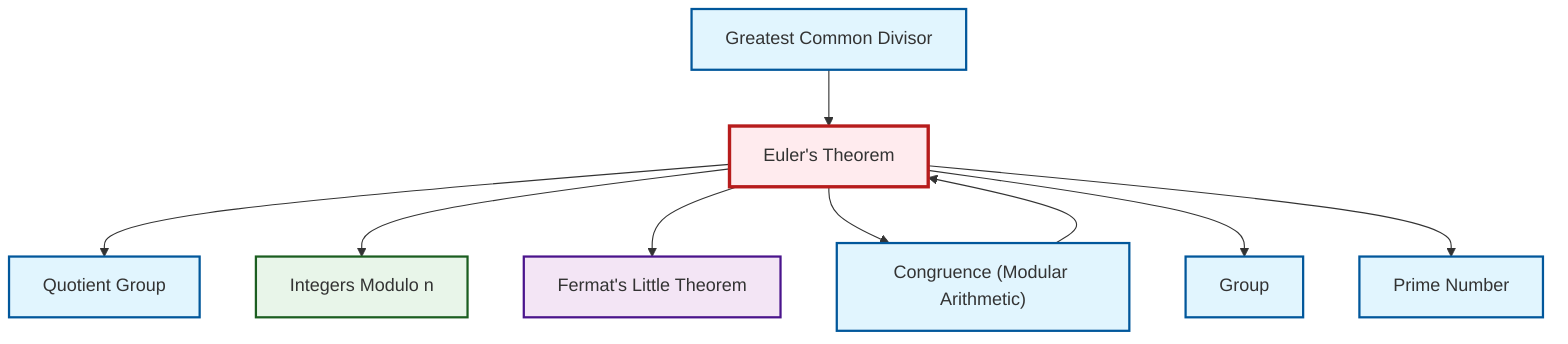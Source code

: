 graph TD
    classDef definition fill:#e1f5fe,stroke:#01579b,stroke-width:2px
    classDef theorem fill:#f3e5f5,stroke:#4a148c,stroke-width:2px
    classDef axiom fill:#fff3e0,stroke:#e65100,stroke-width:2px
    classDef example fill:#e8f5e9,stroke:#1b5e20,stroke-width:2px
    classDef current fill:#ffebee,stroke:#b71c1c,stroke-width:3px
    thm-euler["Euler's Theorem"]:::theorem
    def-gcd["Greatest Common Divisor"]:::definition
    def-group["Group"]:::definition
    thm-fermat-little["Fermat's Little Theorem"]:::theorem
    def-quotient-group["Quotient Group"]:::definition
    ex-quotient-integers-mod-n["Integers Modulo n"]:::example
    def-prime["Prime Number"]:::definition
    def-congruence["Congruence (Modular Arithmetic)"]:::definition
    thm-euler --> def-quotient-group
    def-congruence --> thm-euler
    def-gcd --> thm-euler
    thm-euler --> ex-quotient-integers-mod-n
    thm-euler --> thm-fermat-little
    thm-euler --> def-congruence
    thm-euler --> def-group
    thm-euler --> def-prime
    class thm-euler current